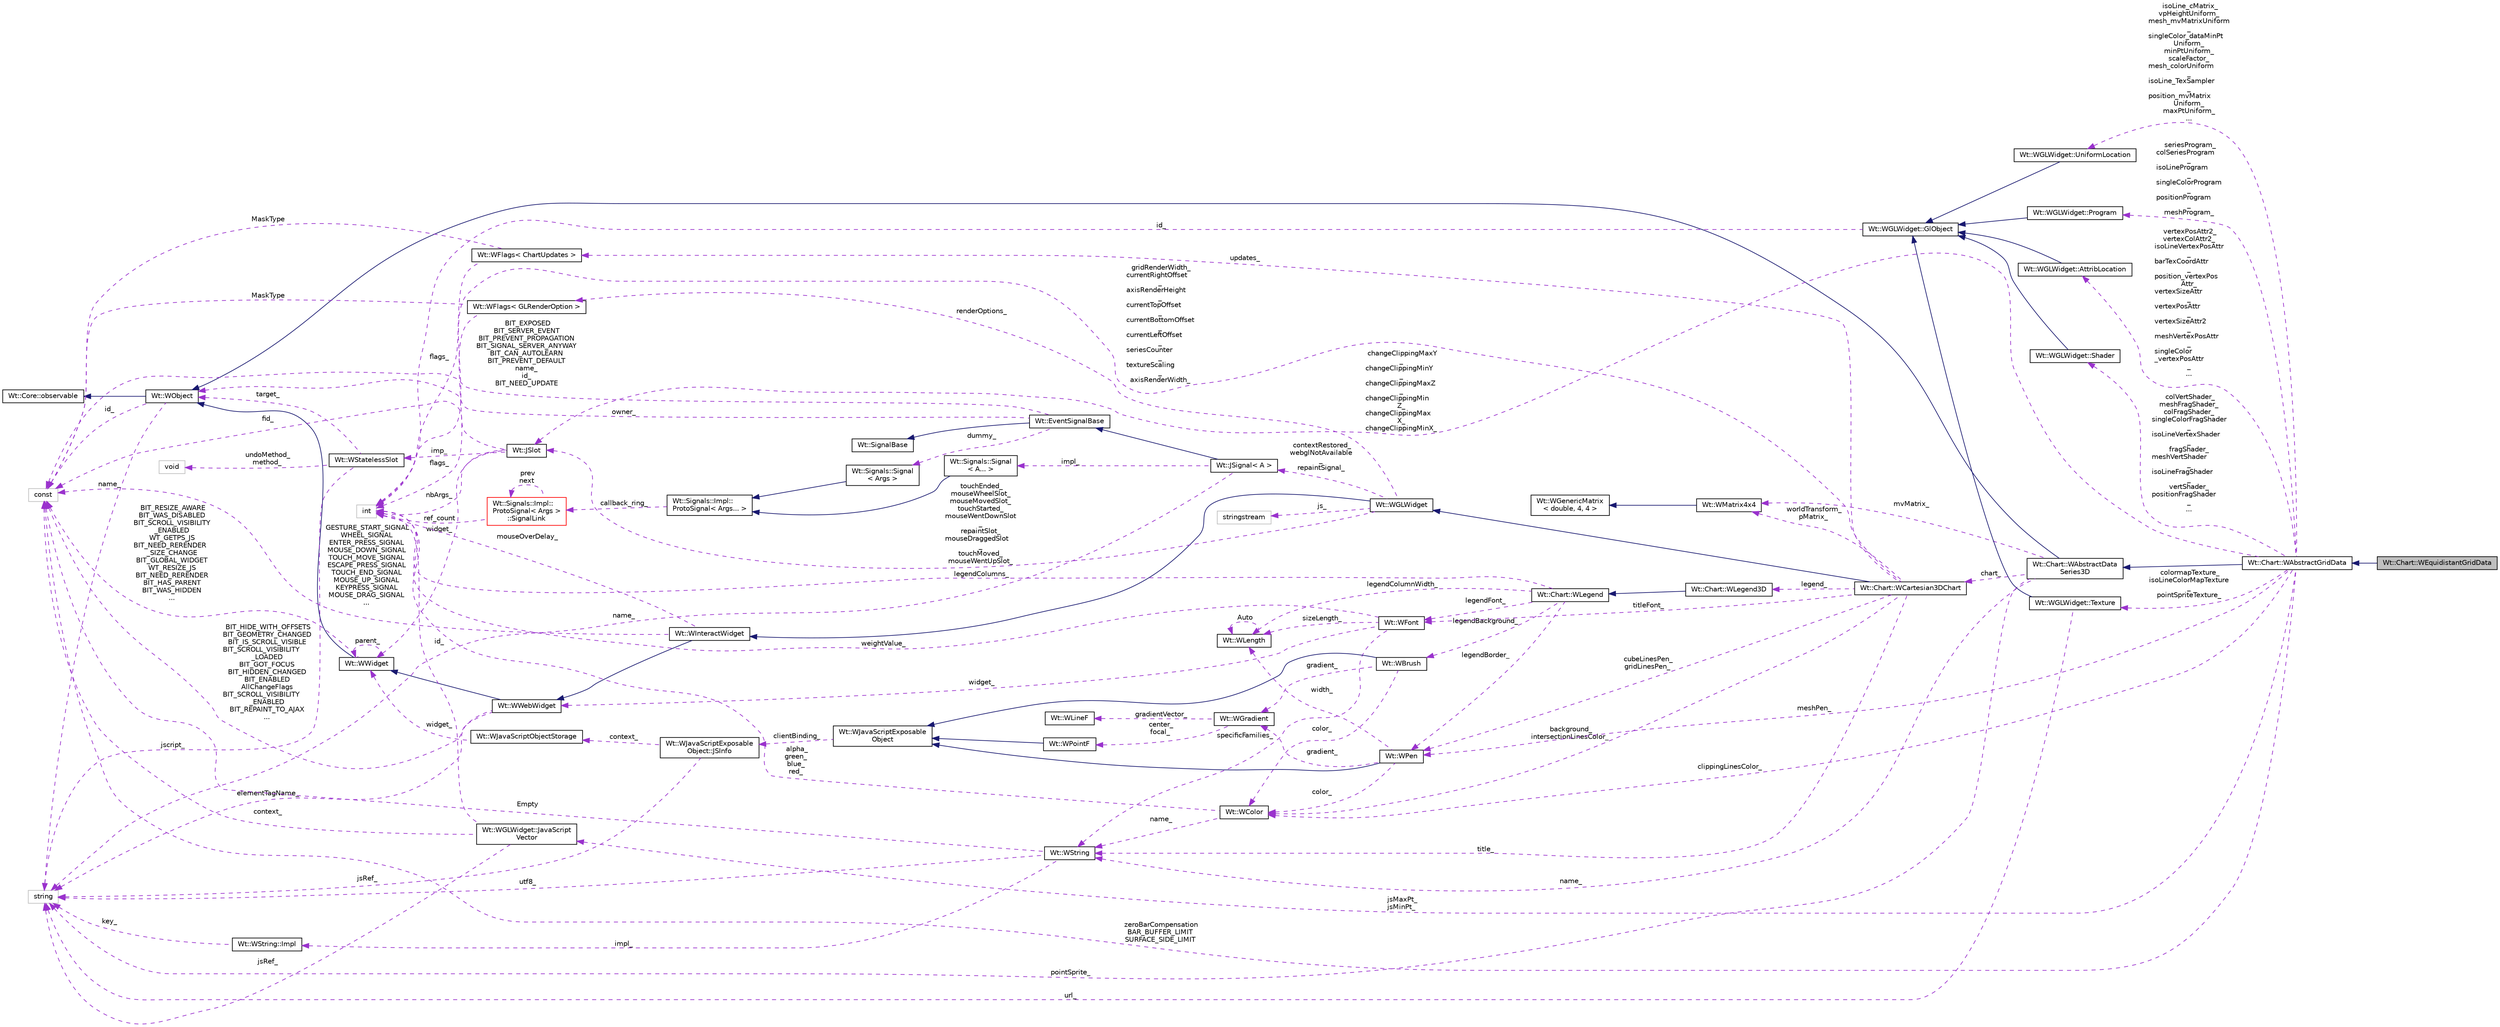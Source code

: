 digraph "Wt::Chart::WEquidistantGridData"
{
 // LATEX_PDF_SIZE
  edge [fontname="Helvetica",fontsize="10",labelfontname="Helvetica",labelfontsize="10"];
  node [fontname="Helvetica",fontsize="10",shape=record];
  rankdir="LR";
  Node1 [label="Wt::Chart::WEquidistantGridData",height=0.2,width=0.4,color="black", fillcolor="grey75", style="filled", fontcolor="black",tooltip="Class representing grid-based data for on a 3D chart."];
  Node2 -> Node1 [dir="back",color="midnightblue",fontsize="10",style="solid"];
  Node2 [label="Wt::Chart::WAbstractGridData",height=0.2,width=0.4,color="black", fillcolor="white", style="filled",URL="$classWt_1_1Chart_1_1WAbstractGridData.html",tooltip="Class representing grid-based data for on a 3D chart."];
  Node3 -> Node2 [dir="back",color="midnightblue",fontsize="10",style="solid"];
  Node3 [label="Wt::Chart::WAbstractData\lSeries3D",height=0.2,width=0.4,color="black", fillcolor="white", style="filled",URL="$classWt_1_1Chart_1_1WAbstractDataSeries3D.html",tooltip="Abstract base class for dataseries that can be drawn on a WCartesian3DChart."];
  Node4 -> Node3 [dir="back",color="midnightblue",fontsize="10",style="solid"];
  Node4 [label="Wt::WObject",height=0.2,width=0.4,color="black", fillcolor="white", style="filled",URL="$classWt_1_1WObject.html",tooltip="A base class for objects that participate in the signal/slot system."];
  Node5 -> Node4 [dir="back",color="midnightblue",fontsize="10",style="solid"];
  Node5 [label="Wt::Core::observable",height=0.2,width=0.4,color="black", fillcolor="white", style="filled",URL="$classWt_1_1Core_1_1observable.html",tooltip="A base class for objects whose life-time can be tracked."];
  Node6 -> Node4 [dir="back",color="darkorchid3",fontsize="10",style="dashed",label=" name_" ];
  Node6 [label="string",height=0.2,width=0.4,color="grey75", fillcolor="white", style="filled",tooltip=" "];
  Node7 -> Node4 [dir="back",color="darkorchid3",fontsize="10",style="dashed",label=" id_" ];
  Node7 [label="const",height=0.2,width=0.4,color="grey75", fillcolor="white", style="filled",tooltip=" "];
  Node8 -> Node3 [dir="back",color="darkorchid3",fontsize="10",style="dashed",label=" mvMatrix_" ];
  Node8 [label="Wt::WMatrix4x4",height=0.2,width=0.4,color="black", fillcolor="white", style="filled",URL="$classWt_1_1WMatrix4x4.html",tooltip="A value class that describes a 3D affine transformation matrix."];
  Node9 -> Node8 [dir="back",color="midnightblue",fontsize="10",style="solid"];
  Node9 [label="Wt::WGenericMatrix\l\< double, 4, 4 \>",height=0.2,width=0.4,color="black", fillcolor="white", style="filled",URL="$classWt_1_1WGenericMatrix.html",tooltip=" "];
  Node10 -> Node3 [dir="back",color="darkorchid3",fontsize="10",style="dashed",label=" chart_" ];
  Node10 [label="Wt::Chart::WCartesian3DChart",height=0.2,width=0.4,color="black", fillcolor="white", style="filled",URL="$classWt_1_1Chart_1_1WCartesian3DChart.html",tooltip="A 3D Cartesian chart."];
  Node11 -> Node10 [dir="back",color="midnightblue",fontsize="10",style="solid"];
  Node11 [label="Wt::WGLWidget",height=0.2,width=0.4,color="black", fillcolor="white", style="filled",URL="$classWt_1_1WGLWidget.html",tooltip="GL support class."];
  Node12 -> Node11 [dir="back",color="midnightblue",fontsize="10",style="solid"];
  Node12 [label="Wt::WInteractWidget",height=0.2,width=0.4,color="black", fillcolor="white", style="filled",URL="$classWt_1_1WInteractWidget.html",tooltip="An abstract widget that can receive user-interface interaction."];
  Node13 -> Node12 [dir="back",color="midnightblue",fontsize="10",style="solid"];
  Node13 [label="Wt::WWebWidget",height=0.2,width=0.4,color="black", fillcolor="white", style="filled",URL="$classWt_1_1WWebWidget.html",tooltip="A base class for widgets with an HTML counterpart."];
  Node14 -> Node13 [dir="back",color="midnightblue",fontsize="10",style="solid"];
  Node14 [label="Wt::WWidget",height=0.2,width=0.4,color="black", fillcolor="white", style="filled",URL="$classWt_1_1WWidget.html",tooltip="The abstract base class for a user-interface component."];
  Node4 -> Node14 [dir="back",color="midnightblue",fontsize="10",style="solid"];
  Node14 -> Node14 [dir="back",color="darkorchid3",fontsize="10",style="dashed",label=" parent_" ];
  Node7 -> Node14 [dir="back",color="darkorchid3",fontsize="10",style="dashed",label=" BIT_RESIZE_AWARE\nBIT_WAS_DISABLED\nBIT_SCROLL_VISIBILITY\l_ENABLED\nWT_GETPS_JS\nBIT_NEED_RERENDER\l_SIZE_CHANGE\nBIT_GLOBAL_WIDGET\nWT_RESIZE_JS\nBIT_NEED_RERENDER\nBIT_HAS_PARENT\nBIT_WAS_HIDDEN\n..." ];
  Node6 -> Node13 [dir="back",color="darkorchid3",fontsize="10",style="dashed",label=" elementTagName_" ];
  Node7 -> Node13 [dir="back",color="darkorchid3",fontsize="10",style="dashed",label=" BIT_HIDE_WITH_OFFSETS\nBIT_GEOMETRY_CHANGED\nBIT_IS_SCROLL_VISIBLE\nBIT_SCROLL_VISIBILITY\l_LOADED\nBIT_GOT_FOCUS\nBIT_HIDDEN_CHANGED\nBIT_ENABLED\nAllChangeFlags\nBIT_SCROLL_VISIBILITY\l_ENABLED\nBIT_REPAINT_TO_AJAX\n..." ];
  Node15 -> Node12 [dir="back",color="darkorchid3",fontsize="10",style="dashed",label=" mouseOverDelay_" ];
  Node15 [label="int",height=0.2,width=0.4,color="grey75", fillcolor="white", style="filled",tooltip=" "];
  Node7 -> Node12 [dir="back",color="darkorchid3",fontsize="10",style="dashed",label=" GESTURE_START_SIGNAL\nWHEEL_SIGNAL\nENTER_PRESS_SIGNAL\nMOUSE_DOWN_SIGNAL\nTOUCH_MOVE_SIGNAL\nESCAPE_PRESS_SIGNAL\nTOUCH_END_SIGNAL\nMOUSE_UP_SIGNAL\nKEYPRESS_SIGNAL\nMOUSE_DRAG_SIGNAL\n..." ];
  Node16 -> Node11 [dir="back",color="darkorchid3",fontsize="10",style="dashed",label=" touchEnded_\nmouseWheelSlot_\nmouseMovedSlot_\ntouchStarted_\nmouseWentDownSlot\l_\nrepaintSlot_\nmouseDraggedSlot\l_\ntouchMoved_\nmouseWentUpSlot_" ];
  Node16 [label="Wt::JSlot",height=0.2,width=0.4,color="black", fillcolor="white", style="filled",URL="$classWt_1_1JSlot.html",tooltip="A slot that is only implemented in client side JavaScript code."];
  Node17 -> Node16 [dir="back",color="darkorchid3",fontsize="10",style="dashed",label=" imp_" ];
  Node17 [label="Wt::WStatelessSlot",height=0.2,width=0.4,color="black", fillcolor="white", style="filled",URL="$classWt_1_1WStatelessSlot.html",tooltip=" "];
  Node4 -> Node17 [dir="back",color="darkorchid3",fontsize="10",style="dashed",label=" target_" ];
  Node18 -> Node17 [dir="back",color="darkorchid3",fontsize="10",style="dashed",label=" undoMethod_\nmethod_" ];
  Node18 [label="void",height=0.2,width=0.4,color="grey75", fillcolor="white", style="filled",tooltip=" "];
  Node6 -> Node17 [dir="back",color="darkorchid3",fontsize="10",style="dashed",label=" jscript_" ];
  Node15 -> Node16 [dir="back",color="darkorchid3",fontsize="10",style="dashed",label=" nbArgs_" ];
  Node14 -> Node16 [dir="back",color="darkorchid3",fontsize="10",style="dashed",label=" widget_" ];
  Node7 -> Node16 [dir="back",color="darkorchid3",fontsize="10",style="dashed",label=" fid_" ];
  Node19 -> Node11 [dir="back",color="darkorchid3",fontsize="10",style="dashed",label=" contextRestored_\nwebglNotAvailable\l_\nrepaintSignal_" ];
  Node19 [label="Wt::JSignal\< A \>",height=0.2,width=0.4,color="black", fillcolor="white", style="filled",URL="$classWt_1_1JSignal.html",tooltip="A signal to relay JavaScript to C++ calls."];
  Node20 -> Node19 [dir="back",color="midnightblue",fontsize="10",style="solid"];
  Node20 [label="Wt::EventSignalBase",height=0.2,width=0.4,color="black", fillcolor="white", style="filled",URL="$classWt_1_1EventSignalBase.html",tooltip="Abstract base class of an event signal."];
  Node21 -> Node20 [dir="back",color="midnightblue",fontsize="10",style="solid"];
  Node21 [label="Wt::SignalBase",height=0.2,width=0.4,color="black", fillcolor="white", style="filled",URL="$classWt_1_1SignalBase.html",tooltip="Abstract base class of a signal."];
  Node4 -> Node20 [dir="back",color="darkorchid3",fontsize="10",style="dashed",label=" owner_" ];
  Node22 -> Node20 [dir="back",color="darkorchid3",fontsize="10",style="dashed",label=" dummy_" ];
  Node22 [label="Wt::Signals::Signal\l\< Args \>",height=0.2,width=0.4,color="black", fillcolor="white", style="filled",URL="$structWt_1_1Signals_1_1Signal.html",tooltip=" "];
  Node23 -> Node22 [dir="back",color="midnightblue",fontsize="10",style="solid"];
  Node23 [label="Wt::Signals::Impl::\lProtoSignal\< Args... \>",height=0.2,width=0.4,color="black", fillcolor="white", style="filled",URL="$classWt_1_1Signals_1_1Impl_1_1ProtoSignal.html",tooltip=" "];
  Node24 -> Node23 [dir="back",color="darkorchid3",fontsize="10",style="dashed",label=" callback_ring_" ];
  Node24 [label="Wt::Signals::Impl::\lProtoSignal\< Args \>\l::SignalLink",height=0.2,width=0.4,color="red", fillcolor="white", style="filled",URL="$structWt_1_1Signals_1_1Impl_1_1ProtoSignal_1_1SignalLink.html",tooltip=" "];
  Node15 -> Node24 [dir="back",color="darkorchid3",fontsize="10",style="dashed",label=" ref_count" ];
  Node24 -> Node24 [dir="back",color="darkorchid3",fontsize="10",style="dashed",label=" prev\nnext" ];
  Node7 -> Node20 [dir="back",color="darkorchid3",fontsize="10",style="dashed",label=" BIT_EXPOSED\nBIT_SERVER_EVENT\nBIT_PREVENT_PROPAGATION\nBIT_SIGNAL_SERVER_ANYWAY\nBIT_CAN_AUTOLEARN\nBIT_PREVENT_DEFAULT\nname_\nid_\nBIT_NEED_UPDATE" ];
  Node6 -> Node19 [dir="back",color="darkorchid3",fontsize="10",style="dashed",label=" name_" ];
  Node28 -> Node19 [dir="back",color="darkorchid3",fontsize="10",style="dashed",label=" impl_" ];
  Node28 [label="Wt::Signals::Signal\l\< A... \>",height=0.2,width=0.4,color="black", fillcolor="white", style="filled",URL="$structWt_1_1Signals_1_1Signal.html",tooltip=" "];
  Node23 -> Node28 [dir="back",color="midnightblue",fontsize="10",style="solid"];
  Node29 -> Node11 [dir="back",color="darkorchid3",fontsize="10",style="dashed",label=" renderOptions_" ];
  Node29 [label="Wt::WFlags\< GLRenderOption \>",height=0.2,width=0.4,color="black", fillcolor="white", style="filled",URL="$classWt_1_1WFlags.html",tooltip=" "];
  Node15 -> Node29 [dir="back",color="darkorchid3",fontsize="10",style="dashed",label=" flags_" ];
  Node7 -> Node29 [dir="back",color="darkorchid3",fontsize="10",style="dashed",label=" MaskType" ];
  Node30 -> Node11 [dir="back",color="darkorchid3",fontsize="10",style="dashed",label=" js_" ];
  Node30 [label="stringstream",height=0.2,width=0.4,color="grey75", fillcolor="white", style="filled",tooltip=" "];
  Node8 -> Node10 [dir="back",color="darkorchid3",fontsize="10",style="dashed",label=" worldTransform_\npMatrix_" ];
  Node31 -> Node10 [dir="back",color="darkorchid3",fontsize="10",style="dashed",label=" background_\nintersectionLinesColor_" ];
  Node31 [label="Wt::WColor",height=0.2,width=0.4,color="black", fillcolor="white", style="filled",URL="$classWt_1_1WColor.html",tooltip="A value class that defines a color."];
  Node32 -> Node31 [dir="back",color="darkorchid3",fontsize="10",style="dashed",label=" name_" ];
  Node32 [label="Wt::WString",height=0.2,width=0.4,color="black", fillcolor="white", style="filled",URL="$classWt_1_1WString.html",tooltip="A value class which describes a locale-aware unicode string."];
  Node33 -> Node32 [dir="back",color="darkorchid3",fontsize="10",style="dashed",label=" impl_" ];
  Node33 [label="Wt::WString::Impl",height=0.2,width=0.4,color="black", fillcolor="white", style="filled",URL="$structWt_1_1WString_1_1Impl.html",tooltip=" "];
  Node6 -> Node33 [dir="back",color="darkorchid3",fontsize="10",style="dashed",label=" key_" ];
  Node6 -> Node32 [dir="back",color="darkorchid3",fontsize="10",style="dashed",label=" utf8_" ];
  Node7 -> Node32 [dir="back",color="darkorchid3",fontsize="10",style="dashed",label=" Empty" ];
  Node15 -> Node31 [dir="back",color="darkorchid3",fontsize="10",style="dashed",label=" alpha_\ngreen_\nblue_\nred_" ];
  Node32 -> Node10 [dir="back",color="darkorchid3",fontsize="10",style="dashed",label=" title_" ];
  Node34 -> Node10 [dir="back",color="darkorchid3",fontsize="10",style="dashed",label=" updates_" ];
  Node34 [label="Wt::WFlags\< ChartUpdates \>",height=0.2,width=0.4,color="black", fillcolor="white", style="filled",URL="$classWt_1_1WFlags.html",tooltip=" "];
  Node15 -> Node34 [dir="back",color="darkorchid3",fontsize="10",style="dashed",label=" flags_" ];
  Node7 -> Node34 [dir="back",color="darkorchid3",fontsize="10",style="dashed",label=" MaskType" ];
  Node15 -> Node10 [dir="back",color="darkorchid3",fontsize="10",style="dashed",label=" gridRenderWidth_\ncurrentRightOffset\l_\naxisRenderHeight\l_\ncurrentTopOffset\l_\ncurrentBottomOffset\l_\ncurrentLeftOffset\l_\nseriesCounter\l_\ntextureScaling\l_\naxisRenderWidth_" ];
  Node35 -> Node10 [dir="back",color="darkorchid3",fontsize="10",style="dashed",label=" cubeLinesPen_\ngridLinesPen_" ];
  Node35 [label="Wt::WPen",height=0.2,width=0.4,color="black", fillcolor="white", style="filled",URL="$classWt_1_1WPen.html",tooltip="A value class that defines the style for pen strokes."];
  Node36 -> Node35 [dir="back",color="midnightblue",fontsize="10",style="solid"];
  Node36 [label="Wt::WJavaScriptExposable\lObject",height=0.2,width=0.4,color="black", fillcolor="white", style="filled",URL="$classWt_1_1WJavaScriptExposableObject.html",tooltip="A JavaScript exposable object."];
  Node37 -> Node36 [dir="back",color="darkorchid3",fontsize="10",style="dashed",label=" clientBinding_" ];
  Node37 [label="Wt::WJavaScriptExposable\lObject::JSInfo",height=0.2,width=0.4,color="black", fillcolor="white", style="filled",URL="$structWt_1_1WJavaScriptExposableObject_1_1JSInfo.html",tooltip=" "];
  Node6 -> Node37 [dir="back",color="darkorchid3",fontsize="10",style="dashed",label=" jsRef_" ];
  Node38 -> Node37 [dir="back",color="darkorchid3",fontsize="10",style="dashed",label=" context_" ];
  Node38 [label="Wt::WJavaScriptObjectStorage",height=0.2,width=0.4,color="black", fillcolor="white", style="filled",URL="$classWt_1_1WJavaScriptObjectStorage.html",tooltip=" "];
  Node14 -> Node38 [dir="back",color="darkorchid3",fontsize="10",style="dashed",label=" widget_" ];
  Node31 -> Node35 [dir="back",color="darkorchid3",fontsize="10",style="dashed",label=" color_" ];
  Node39 -> Node35 [dir="back",color="darkorchid3",fontsize="10",style="dashed",label=" gradient_" ];
  Node39 [label="Wt::WGradient",height=0.2,width=0.4,color="black", fillcolor="white", style="filled",URL="$classWt_1_1WGradient.html",tooltip="A linear or radial gradient."];
  Node40 -> Node39 [dir="back",color="darkorchid3",fontsize="10",style="dashed",label=" center_\nfocal_" ];
  Node40 [label="Wt::WPointF",height=0.2,width=0.4,color="black", fillcolor="white", style="filled",URL="$classWt_1_1WPointF.html",tooltip="A value class that defines a 2D point."];
  Node36 -> Node40 [dir="back",color="midnightblue",fontsize="10",style="solid"];
  Node41 -> Node39 [dir="back",color="darkorchid3",fontsize="10",style="dashed",label=" gradientVector_" ];
  Node41 [label="Wt::WLineF",height=0.2,width=0.4,color="black", fillcolor="white", style="filled",URL="$classWt_1_1WLineF.html",tooltip="Utility class that defines a single line."];
  Node42 -> Node35 [dir="back",color="darkorchid3",fontsize="10",style="dashed",label=" width_" ];
  Node42 [label="Wt::WLength",height=0.2,width=0.4,color="black", fillcolor="white", style="filled",URL="$classWt_1_1WLength.html",tooltip="A value class that describes a CSS length."];
  Node42 -> Node42 [dir="back",color="darkorchid3",fontsize="10",style="dashed",label=" Auto" ];
  Node43 -> Node10 [dir="back",color="darkorchid3",fontsize="10",style="dashed",label=" legend_" ];
  Node43 [label="Wt::Chart::WLegend3D",height=0.2,width=0.4,color="black", fillcolor="white", style="filled",URL="$classWt_1_1Chart_1_1WLegend3D.html",tooltip=" "];
  Node44 -> Node43 [dir="back",color="midnightblue",fontsize="10",style="solid"];
  Node44 [label="Wt::Chart::WLegend",height=0.2,width=0.4,color="black", fillcolor="white", style="filled",URL="$classWt_1_1Chart_1_1WLegend.html",tooltip=" "];
  Node45 -> Node44 [dir="back",color="darkorchid3",fontsize="10",style="dashed",label=" legendBackground_" ];
  Node45 [label="Wt::WBrush",height=0.2,width=0.4,color="black", fillcolor="white", style="filled",URL="$classWt_1_1WBrush.html",tooltip="A value class that defines the style for filling a path."];
  Node36 -> Node45 [dir="back",color="midnightblue",fontsize="10",style="solid"];
  Node31 -> Node45 [dir="back",color="darkorchid3",fontsize="10",style="dashed",label=" color_" ];
  Node39 -> Node45 [dir="back",color="darkorchid3",fontsize="10",style="dashed",label=" gradient_" ];
  Node35 -> Node44 [dir="back",color="darkorchid3",fontsize="10",style="dashed",label=" legendBorder_" ];
  Node15 -> Node44 [dir="back",color="darkorchid3",fontsize="10",style="dashed",label=" legendColumns_" ];
  Node46 -> Node44 [dir="back",color="darkorchid3",fontsize="10",style="dashed",label=" legendFont_" ];
  Node46 [label="Wt::WFont",height=0.2,width=0.4,color="black", fillcolor="white", style="filled",URL="$classWt_1_1WFont.html",tooltip="A value class that describes a font."];
  Node32 -> Node46 [dir="back",color="darkorchid3",fontsize="10",style="dashed",label=" specificFamilies_" ];
  Node15 -> Node46 [dir="back",color="darkorchid3",fontsize="10",style="dashed",label=" weightValue_" ];
  Node13 -> Node46 [dir="back",color="darkorchid3",fontsize="10",style="dashed",label=" widget_" ];
  Node42 -> Node46 [dir="back",color="darkorchid3",fontsize="10",style="dashed",label=" sizeLength_" ];
  Node42 -> Node44 [dir="back",color="darkorchid3",fontsize="10",style="dashed",label=" legendColumnWidth_" ];
  Node46 -> Node10 [dir="back",color="darkorchid3",fontsize="10",style="dashed",label=" titleFont_" ];
  Node32 -> Node3 [dir="back",color="darkorchid3",fontsize="10",style="dashed",label=" name_" ];
  Node6 -> Node3 [dir="back",color="darkorchid3",fontsize="10",style="dashed",label=" pointSprite_" ];
  Node16 -> Node2 [dir="back",color="darkorchid3",fontsize="10",style="dashed",label=" changeClippingMaxY\l_\nchangeClippingMinY\l_\nchangeClippingMaxZ\l_\nchangeClippingMin\lZ_\nchangeClippingMax\lX_\nchangeClippingMinX_" ];
  Node31 -> Node2 [dir="back",color="darkorchid3",fontsize="10",style="dashed",label=" clippingLinesColor_" ];
  Node47 -> Node2 [dir="back",color="darkorchid3",fontsize="10",style="dashed",label=" isoLine_cMatrix_\nvpHeightUniform_\nmesh_mvMatrixUniform\l_\nsingleColor_dataMinPt\lUniform_\nminPtUniform_\nscaleFactor_\nmesh_colorUniform\l_\nisoLine_TexSampler\l_\nposition_mvMatrix\lUniform_\nmaxPtUniform_\n..." ];
  Node47 [label="Wt::WGLWidget::UniformLocation",height=0.2,width=0.4,color="black", fillcolor="white", style="filled",URL="$classWt_1_1WGLWidget_1_1UniformLocation.html",tooltip="Reference to a WebGLUniformLocation class."];
  Node48 -> Node47 [dir="back",color="midnightblue",fontsize="10",style="solid"];
  Node48 [label="Wt::WGLWidget::GlObject",height=0.2,width=0.4,color="black", fillcolor="white", style="filled",URL="$classWt_1_1WGLWidget_1_1GlObject.html",tooltip="Abstract base class for all GL objects."];
  Node15 -> Node48 [dir="back",color="darkorchid3",fontsize="10",style="dashed",label=" id_" ];
  Node49 -> Node2 [dir="back",color="darkorchid3",fontsize="10",style="dashed",label=" seriesProgram_\ncolSeriesProgram\l_\nisoLineProgram\l_\nsingleColorProgram\l_\npositionProgram\l_\nmeshProgram_" ];
  Node49 [label="Wt::WGLWidget::Program",height=0.2,width=0.4,color="black", fillcolor="white", style="filled",URL="$classWt_1_1WGLWidget_1_1Program.html",tooltip="Reference to a WebGLProgram class."];
  Node48 -> Node49 [dir="back",color="midnightblue",fontsize="10",style="solid"];
  Node50 -> Node2 [dir="back",color="darkorchid3",fontsize="10",style="dashed",label=" jsMaxPt_\njsMinPt_" ];
  Node50 [label="Wt::WGLWidget::JavaScript\lVector",height=0.2,width=0.4,color="black", fillcolor="white", style="filled",URL="$classWt_1_1WGLWidget_1_1JavaScriptVector.html",tooltip="A client-side JavaScript vector."];
  Node15 -> Node50 [dir="back",color="darkorchid3",fontsize="10",style="dashed",label=" id_" ];
  Node6 -> Node50 [dir="back",color="darkorchid3",fontsize="10",style="dashed",label=" jsRef_" ];
  Node7 -> Node50 [dir="back",color="darkorchid3",fontsize="10",style="dashed",label=" context_" ];
  Node51 -> Node2 [dir="back",color="darkorchid3",fontsize="10",style="dashed",label=" colormapTexture_\nisoLineColorMapTexture\l_\npointSpriteTexture_" ];
  Node51 [label="Wt::WGLWidget::Texture",height=0.2,width=0.4,color="black", fillcolor="white", style="filled",URL="$classWt_1_1WGLWidget_1_1Texture.html",tooltip="Reference to a WebGLTexture class."];
  Node48 -> Node51 [dir="back",color="midnightblue",fontsize="10",style="solid"];
  Node6 -> Node51 [dir="back",color="darkorchid3",fontsize="10",style="dashed",label=" url_" ];
  Node52 -> Node2 [dir="back",color="darkorchid3",fontsize="10",style="dashed",label=" vertexPosAttr2_\nvertexColAttr2_\nisoLineVertexPosAttr\l_\nbarTexCoordAttr\l_\nposition_vertexPos\lAttr_\nvertexSizeAttr\l_\nvertexPosAttr\l_\nvertexSizeAttr2\l_\nmeshVertexPosAttr\l_\nsingleColor\l_vertexPosAttr\l_\n..." ];
  Node52 [label="Wt::WGLWidget::AttribLocation",height=0.2,width=0.4,color="black", fillcolor="white", style="filled",URL="$classWt_1_1WGLWidget_1_1AttribLocation.html",tooltip="Reference to a shader attribute location."];
  Node48 -> Node52 [dir="back",color="midnightblue",fontsize="10",style="solid"];
  Node35 -> Node2 [dir="back",color="darkorchid3",fontsize="10",style="dashed",label=" meshPen_" ];
  Node7 -> Node2 [dir="back",color="darkorchid3",fontsize="10",style="dashed",label=" zeroBarCompensation\nBAR_BUFFER_LIMIT\nSURFACE_SIDE_LIMIT" ];
  Node53 -> Node2 [dir="back",color="darkorchid3",fontsize="10",style="dashed",label=" colVertShader_\nmeshFragShader_\ncolFragShader_\nsingleColorFragShader\l_\nisoLineVertexShader\l_\nfragShader_\nmeshVertShader\l_\nisoLineFragShader\l_\nvertShader_\npositionFragShader\l_\n..." ];
  Node53 [label="Wt::WGLWidget::Shader",height=0.2,width=0.4,color="black", fillcolor="white", style="filled",URL="$classWt_1_1WGLWidget_1_1Shader.html",tooltip="Reference to a WebGLShader class."];
  Node48 -> Node53 [dir="back",color="midnightblue",fontsize="10",style="solid"];
}
